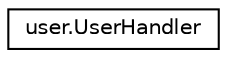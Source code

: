 digraph "Graphical Class Hierarchy"
{
  edge [fontname="Helvetica",fontsize="10",labelfontname="Helvetica",labelfontsize="10"];
  node [fontname="Helvetica",fontsize="10",shape=record];
  rankdir="LR";
  Node0 [label="user.UserHandler",height=0.2,width=0.4,color="black", fillcolor="white", style="filled",URL="$classuser_1_1_user_handler.html"];
}
